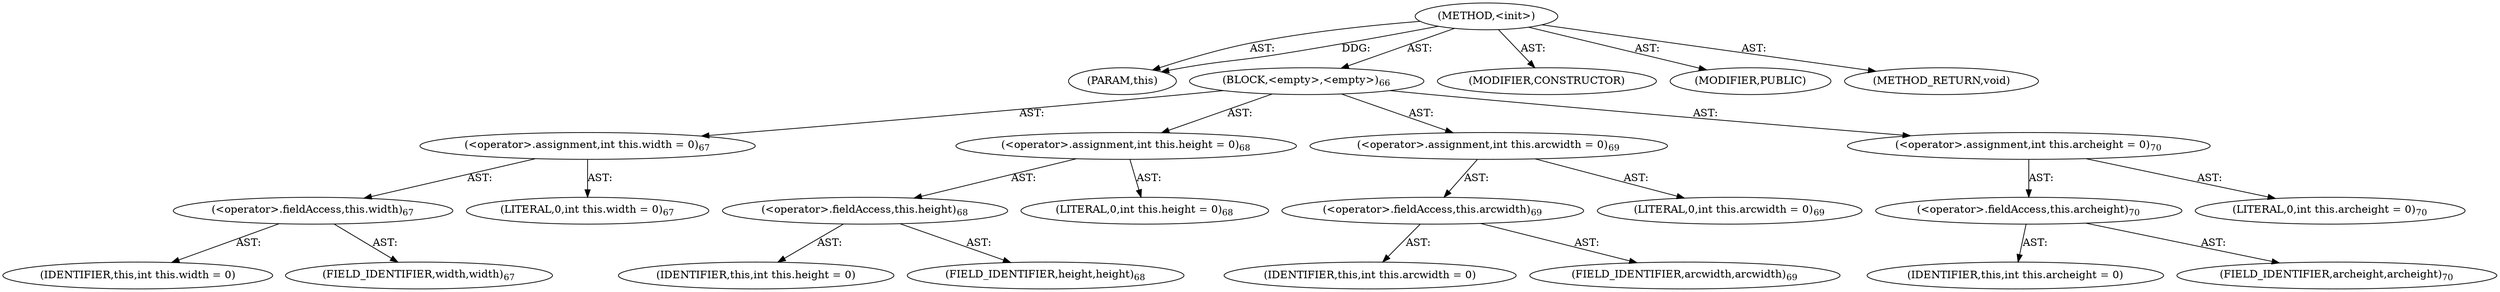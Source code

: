 digraph "&lt;init&gt;" {  
"111669149701" [label = <(METHOD,&lt;init&gt;)> ]
"115964117001" [label = <(PARAM,this)> ]
"25769803791" [label = <(BLOCK,&lt;empty&gt;,&lt;empty&gt;)<SUB>66</SUB>> ]
"30064771171" [label = <(&lt;operator&gt;.assignment,int this.width = 0)<SUB>67</SUB>> ]
"30064771172" [label = <(&lt;operator&gt;.fieldAccess,this.width)<SUB>67</SUB>> ]
"68719476820" [label = <(IDENTIFIER,this,int this.width = 0)> ]
"55834574875" [label = <(FIELD_IDENTIFIER,width,width)<SUB>67</SUB>> ]
"90194313238" [label = <(LITERAL,0,int this.width = 0)<SUB>67</SUB>> ]
"30064771173" [label = <(&lt;operator&gt;.assignment,int this.height = 0)<SUB>68</SUB>> ]
"30064771174" [label = <(&lt;operator&gt;.fieldAccess,this.height)<SUB>68</SUB>> ]
"68719476821" [label = <(IDENTIFIER,this,int this.height = 0)> ]
"55834574876" [label = <(FIELD_IDENTIFIER,height,height)<SUB>68</SUB>> ]
"90194313239" [label = <(LITERAL,0,int this.height = 0)<SUB>68</SUB>> ]
"30064771175" [label = <(&lt;operator&gt;.assignment,int this.arcwidth = 0)<SUB>69</SUB>> ]
"30064771176" [label = <(&lt;operator&gt;.fieldAccess,this.arcwidth)<SUB>69</SUB>> ]
"68719476822" [label = <(IDENTIFIER,this,int this.arcwidth = 0)> ]
"55834574877" [label = <(FIELD_IDENTIFIER,arcwidth,arcwidth)<SUB>69</SUB>> ]
"90194313240" [label = <(LITERAL,0,int this.arcwidth = 0)<SUB>69</SUB>> ]
"30064771177" [label = <(&lt;operator&gt;.assignment,int this.archeight = 0)<SUB>70</SUB>> ]
"30064771178" [label = <(&lt;operator&gt;.fieldAccess,this.archeight)<SUB>70</SUB>> ]
"68719476823" [label = <(IDENTIFIER,this,int this.archeight = 0)> ]
"55834574878" [label = <(FIELD_IDENTIFIER,archeight,archeight)<SUB>70</SUB>> ]
"90194313241" [label = <(LITERAL,0,int this.archeight = 0)<SUB>70</SUB>> ]
"133143986190" [label = <(MODIFIER,CONSTRUCTOR)> ]
"133143986191" [label = <(MODIFIER,PUBLIC)> ]
"128849018885" [label = <(METHOD_RETURN,void)> ]
  "111669149701" -> "115964117001"  [ label = "AST: "] 
  "111669149701" -> "25769803791"  [ label = "AST: "] 
  "111669149701" -> "133143986190"  [ label = "AST: "] 
  "111669149701" -> "133143986191"  [ label = "AST: "] 
  "111669149701" -> "128849018885"  [ label = "AST: "] 
  "25769803791" -> "30064771171"  [ label = "AST: "] 
  "25769803791" -> "30064771173"  [ label = "AST: "] 
  "25769803791" -> "30064771175"  [ label = "AST: "] 
  "25769803791" -> "30064771177"  [ label = "AST: "] 
  "30064771171" -> "30064771172"  [ label = "AST: "] 
  "30064771171" -> "90194313238"  [ label = "AST: "] 
  "30064771172" -> "68719476820"  [ label = "AST: "] 
  "30064771172" -> "55834574875"  [ label = "AST: "] 
  "30064771173" -> "30064771174"  [ label = "AST: "] 
  "30064771173" -> "90194313239"  [ label = "AST: "] 
  "30064771174" -> "68719476821"  [ label = "AST: "] 
  "30064771174" -> "55834574876"  [ label = "AST: "] 
  "30064771175" -> "30064771176"  [ label = "AST: "] 
  "30064771175" -> "90194313240"  [ label = "AST: "] 
  "30064771176" -> "68719476822"  [ label = "AST: "] 
  "30064771176" -> "55834574877"  [ label = "AST: "] 
  "30064771177" -> "30064771178"  [ label = "AST: "] 
  "30064771177" -> "90194313241"  [ label = "AST: "] 
  "30064771178" -> "68719476823"  [ label = "AST: "] 
  "30064771178" -> "55834574878"  [ label = "AST: "] 
  "111669149701" -> "115964117001"  [ label = "DDG: "] 
}
